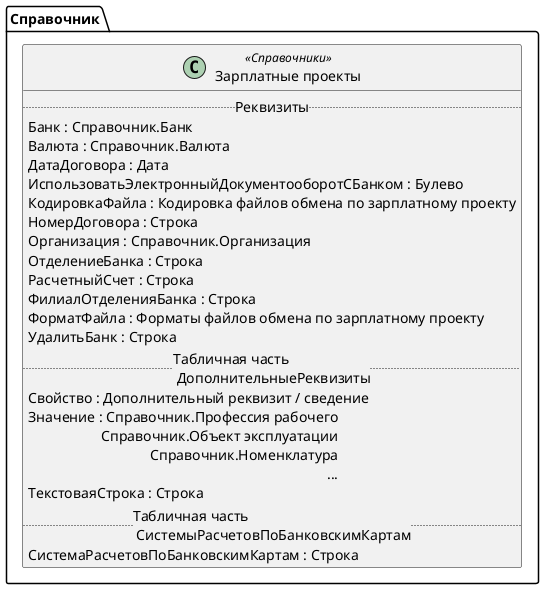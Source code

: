 ﻿@startuml ЗарплатныеПроекты
'!include templates.wsd
'..\include templates.wsd
class Справочник.ЗарплатныеПроекты as "Зарплатные проекты" <<Справочники>>
{
..Реквизиты..
Банк : Справочник.Банк
Валюта : Справочник.Валюта
ДатаДоговора : Дата
ИспользоватьЭлектронныйДокументооборотСБанком : Булево
КодировкаФайла : Кодировка файлов обмена по зарплатному проекту
НомерДоговора : Строка
Организация : Справочник.Организация
ОтделениеБанка : Строка
РасчетныйСчет : Строка
ФилиалОтделенияБанка : Строка
ФорматФайла : Форматы файлов обмена по зарплатному проекту
УдалитьБанк : Строка
..Табличная часть \n ДополнительныеРеквизиты..
Свойство : Дополнительный реквизит / сведение
Значение : Справочник.Профессия рабочего\rСправочник.Объект эксплуатации\rСправочник.Номенклатура\r...
ТекстоваяСтрока : Строка
..Табличная часть \n СистемыРасчетовПоБанковскимКартам..
СистемаРасчетовПоБанковскимКартам : Строка
}
@enduml

